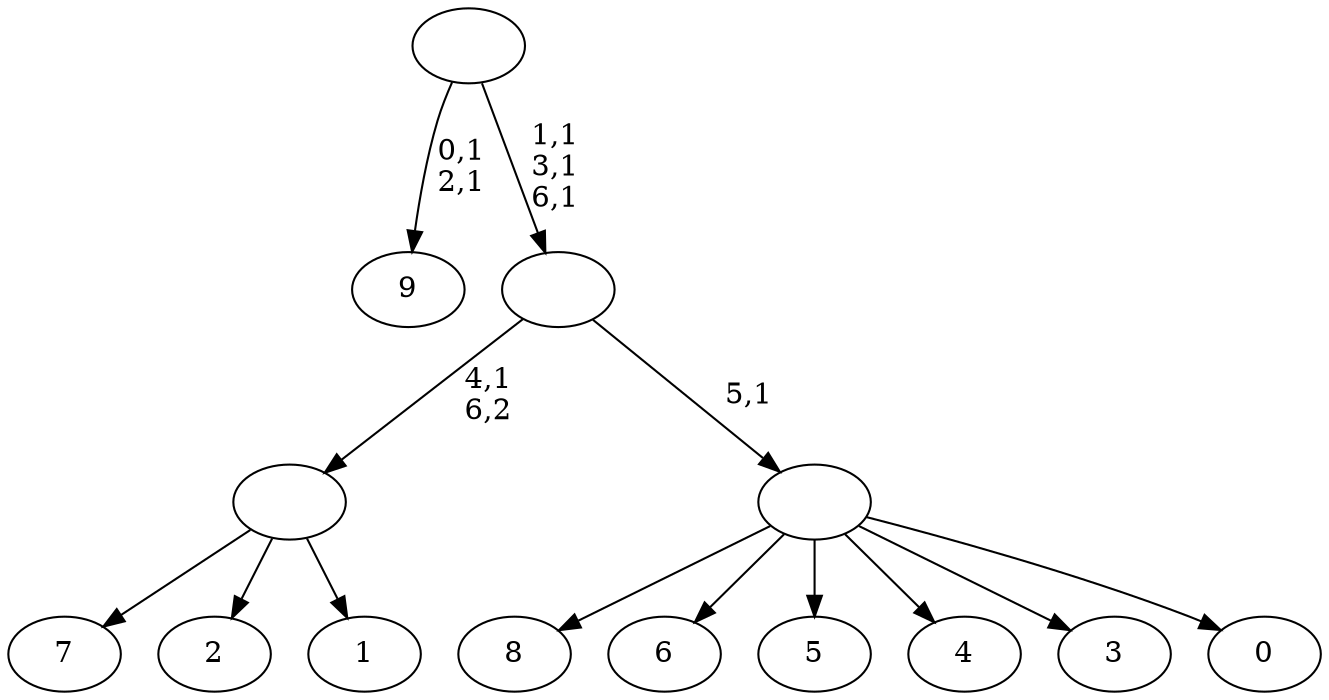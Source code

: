 digraph T {
	17 [label="9"]
	14 [label="8"]
	13 [label="7"]
	12 [label="6"]
	11 [label="5"]
	10 [label="4"]
	9 [label="3"]
	8 [label="2"]
	7 [label="1"]
	6 [label=""]
	5 [label="0"]
	4 [label=""]
	3 [label=""]
	0 [label=""]
	6 -> 13 [label=""]
	6 -> 8 [label=""]
	6 -> 7 [label=""]
	4 -> 14 [label=""]
	4 -> 12 [label=""]
	4 -> 11 [label=""]
	4 -> 10 [label=""]
	4 -> 9 [label=""]
	4 -> 5 [label=""]
	3 -> 6 [label="4,1\n6,2"]
	3 -> 4 [label="5,1"]
	0 -> 3 [label="1,1\n3,1\n6,1"]
	0 -> 17 [label="0,1\n2,1"]
}

